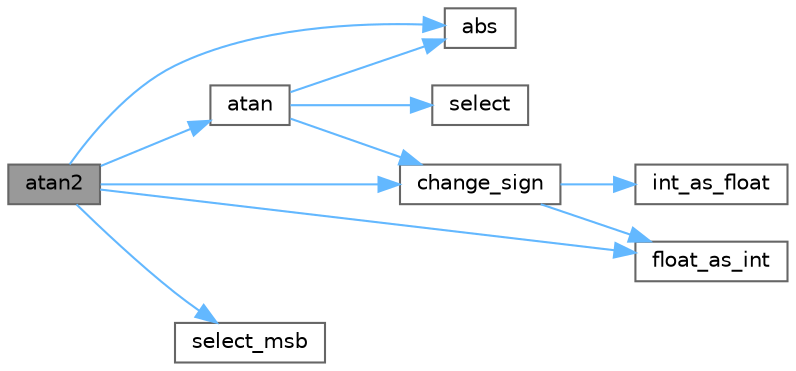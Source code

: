 digraph "atan2"
{
 // LATEX_PDF_SIZE
  bgcolor="transparent";
  edge [fontname=Helvetica,fontsize=10,labelfontname=Helvetica,labelfontsize=10];
  node [fontname=Helvetica,fontsize=10,shape=box,height=0.2,width=0.4];
  rankdir="LR";
  Node1 [id="Node000001",label="atan2",height=0.2,width=0.4,color="gray40", fillcolor="grey60", style="filled", fontcolor="black",tooltip="Return fast, but approximate, vector atan2(x, y)."];
  Node1 -> Node2 [id="edge11_Node000001_Node000002",color="steelblue1",style="solid",tooltip=" "];
  Node2 [id="Node000002",label="abs",height=0.2,width=0.4,color="grey40", fillcolor="white", style="filled",URL="$astcenc__vecmathlib__avx2__8_8h.html#aeac50750508168aeab5115733d3ee63c",tooltip="Return the absolute value of the float vector."];
  Node1 -> Node3 [id="edge12_Node000001_Node000003",color="steelblue1",style="solid",tooltip=" "];
  Node3 [id="Node000003",label="atan",height=0.2,width=0.4,color="grey40", fillcolor="white", style="filled",URL="$astcenc__vecmathlib_8h.html#a57f123f6c9bc31cdb2da321b778954a2",tooltip="Return fast, but approximate, vector atan(x)."];
  Node3 -> Node2 [id="edge13_Node000003_Node000002",color="steelblue1",style="solid",tooltip=" "];
  Node3 -> Node4 [id="edge14_Node000003_Node000004",color="steelblue1",style="solid",tooltip=" "];
  Node4 [id="Node000004",label="change_sign",height=0.2,width=0.4,color="grey40", fillcolor="white", style="filled",URL="$astcenc__vecmathlib_8h.html#aa88e9d6b0f056012a4fc61c558f99c2e",tooltip="Return a with lanes negated if the b lane is negative."];
  Node4 -> Node5 [id="edge15_Node000004_Node000005",color="steelblue1",style="solid",tooltip=" "];
  Node5 [id="Node000005",label="float_as_int",height=0.2,width=0.4,color="grey40", fillcolor="white", style="filled",URL="$astcenc__vecmathlib__avx2__8_8h.html#a5c2db475754d8da42d9b685a45c48ab8",tooltip="Return a float value as an integer bit pattern (i.e. no conversion)."];
  Node4 -> Node6 [id="edge16_Node000004_Node000006",color="steelblue1",style="solid",tooltip=" "];
  Node6 [id="Node000006",label="int_as_float",height=0.2,width=0.4,color="grey40", fillcolor="white", style="filled",URL="$astcenc__vecmathlib__avx2__8_8h.html#ac584d4929db078403c58549bafd3c1cd",tooltip="Return a integer value as a float bit pattern (i.e. no conversion)."];
  Node3 -> Node7 [id="edge17_Node000003_Node000007",color="steelblue1",style="solid",tooltip=" "];
  Node7 [id="Node000007",label="select",height=0.2,width=0.4,color="grey40", fillcolor="white", style="filled",URL="$astcenc__vecmathlib__avx2__8_8h.html#a844ab5b69b84569f033be33bf5fb9fbc",tooltip="Return lanes from b if cond is set, else a."];
  Node1 -> Node4 [id="edge18_Node000001_Node000004",color="steelblue1",style="solid",tooltip=" "];
  Node1 -> Node5 [id="edge19_Node000001_Node000005",color="steelblue1",style="solid",tooltip=" "];
  Node1 -> Node8 [id="edge20_Node000001_Node000008",color="steelblue1",style="solid",tooltip=" "];
  Node8 [id="Node000008",label="select_msb",height=0.2,width=0.4,color="grey40", fillcolor="white", style="filled",URL="$astcenc__vecmathlib__avx2__8_8h.html#a0c89452ffbab98a181c44460db41cae8",tooltip="Return lanes from b if MSB of cond is set, else a."];
}
